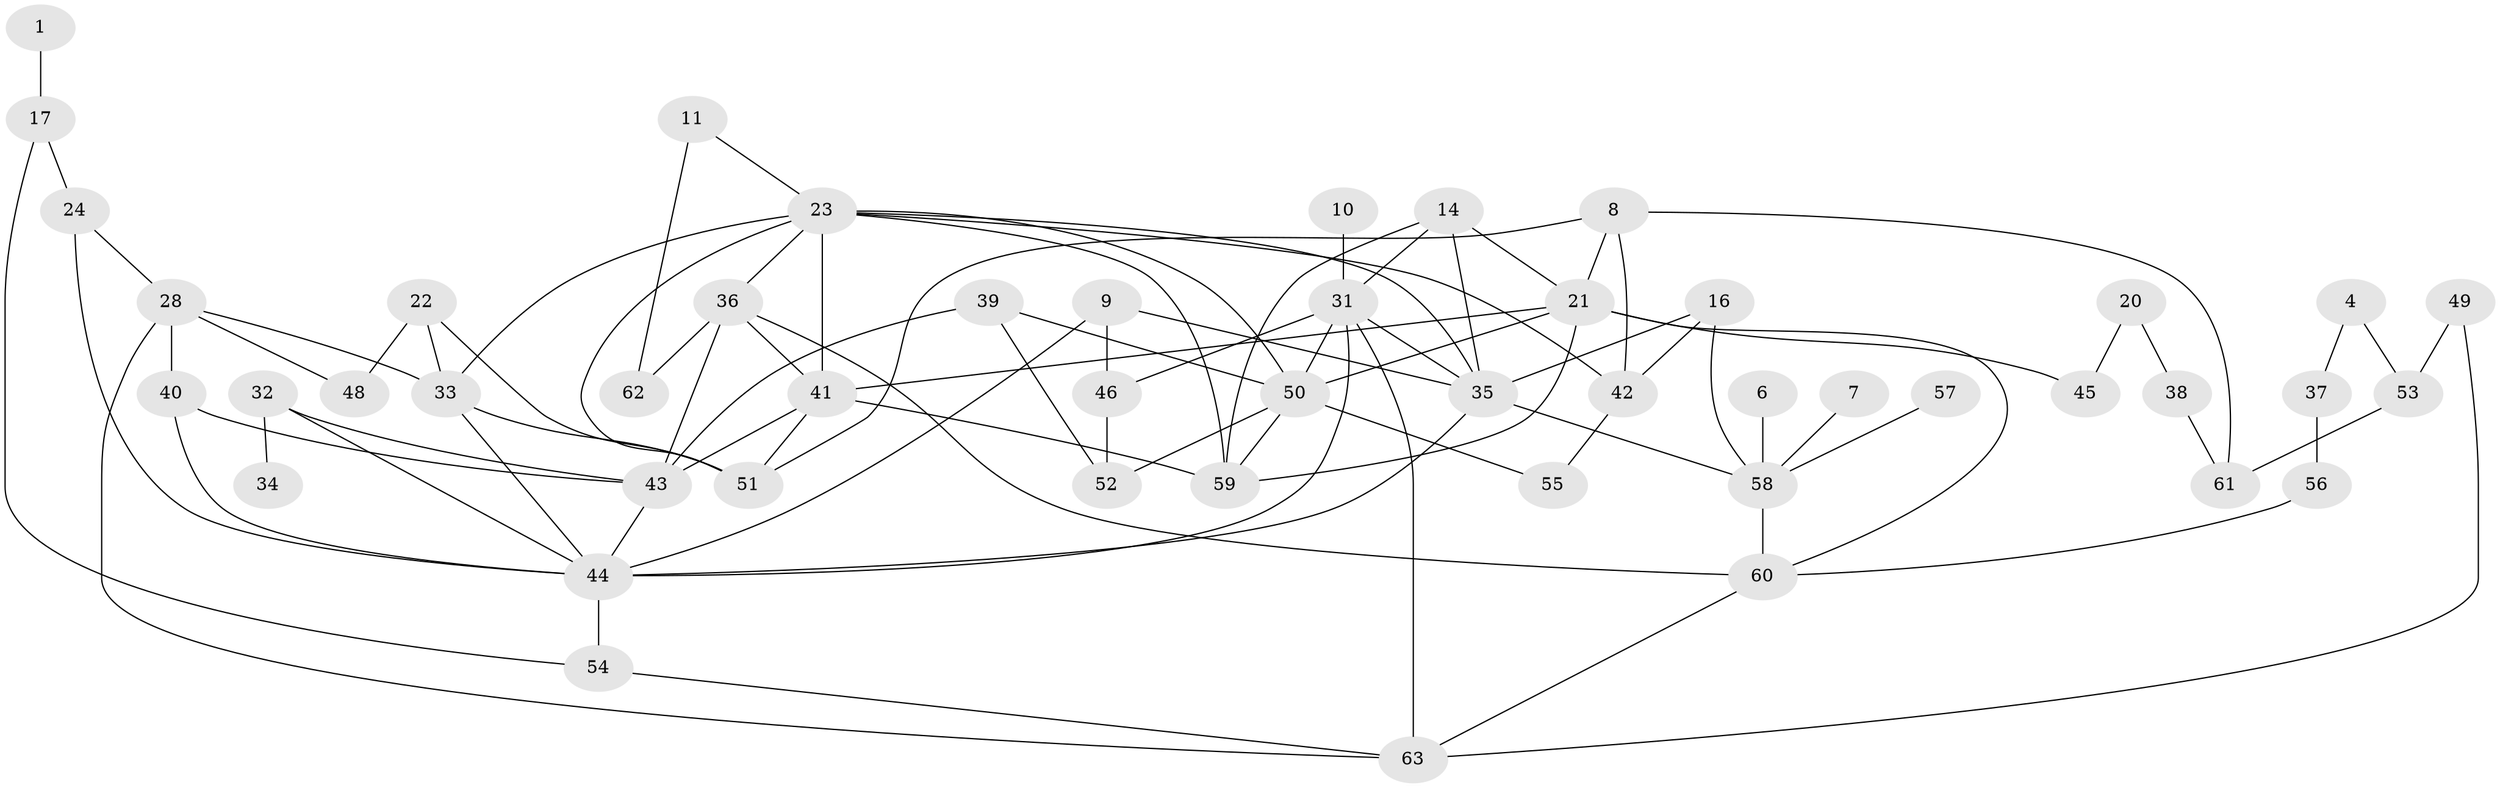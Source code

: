// original degree distribution, {5: 0.056, 1: 0.136, 3: 0.32, 2: 0.232, 4: 0.144, 0: 0.104, 6: 0.008}
// Generated by graph-tools (version 1.1) at 2025/00/03/09/25 03:00:51]
// undirected, 49 vertices, 89 edges
graph export_dot {
graph [start="1"]
  node [color=gray90,style=filled];
  1;
  4;
  6;
  7;
  8;
  9;
  10;
  11;
  14;
  16;
  17;
  20;
  21;
  22;
  23;
  24;
  28;
  31;
  32;
  33;
  34;
  35;
  36;
  37;
  38;
  39;
  40;
  41;
  42;
  43;
  44;
  45;
  46;
  48;
  49;
  50;
  51;
  52;
  53;
  54;
  55;
  56;
  57;
  58;
  59;
  60;
  61;
  62;
  63;
  1 -- 17 [weight=1.0];
  4 -- 37 [weight=1.0];
  4 -- 53 [weight=1.0];
  6 -- 58 [weight=1.0];
  7 -- 58 [weight=1.0];
  8 -- 21 [weight=1.0];
  8 -- 42 [weight=1.0];
  8 -- 51 [weight=1.0];
  8 -- 61 [weight=1.0];
  9 -- 35 [weight=1.0];
  9 -- 44 [weight=1.0];
  9 -- 46 [weight=1.0];
  10 -- 31 [weight=1.0];
  11 -- 23 [weight=1.0];
  11 -- 62 [weight=1.0];
  14 -- 21 [weight=1.0];
  14 -- 31 [weight=1.0];
  14 -- 35 [weight=1.0];
  14 -- 59 [weight=1.0];
  16 -- 35 [weight=1.0];
  16 -- 42 [weight=1.0];
  16 -- 58 [weight=1.0];
  17 -- 24 [weight=1.0];
  17 -- 54 [weight=1.0];
  20 -- 38 [weight=1.0];
  20 -- 45 [weight=1.0];
  21 -- 41 [weight=1.0];
  21 -- 45 [weight=1.0];
  21 -- 50 [weight=1.0];
  21 -- 59 [weight=1.0];
  21 -- 60 [weight=1.0];
  22 -- 33 [weight=1.0];
  22 -- 48 [weight=1.0];
  22 -- 51 [weight=1.0];
  23 -- 33 [weight=1.0];
  23 -- 35 [weight=1.0];
  23 -- 36 [weight=1.0];
  23 -- 41 [weight=1.0];
  23 -- 42 [weight=1.0];
  23 -- 50 [weight=1.0];
  23 -- 51 [weight=1.0];
  23 -- 59 [weight=1.0];
  24 -- 28 [weight=1.0];
  24 -- 44 [weight=1.0];
  28 -- 33 [weight=1.0];
  28 -- 40 [weight=1.0];
  28 -- 48 [weight=1.0];
  28 -- 63 [weight=1.0];
  31 -- 35 [weight=1.0];
  31 -- 44 [weight=1.0];
  31 -- 46 [weight=1.0];
  31 -- 50 [weight=1.0];
  31 -- 63 [weight=2.0];
  32 -- 34 [weight=1.0];
  32 -- 43 [weight=1.0];
  32 -- 44 [weight=1.0];
  33 -- 44 [weight=1.0];
  33 -- 51 [weight=1.0];
  35 -- 44 [weight=1.0];
  35 -- 58 [weight=1.0];
  36 -- 41 [weight=1.0];
  36 -- 43 [weight=2.0];
  36 -- 60 [weight=1.0];
  36 -- 62 [weight=1.0];
  37 -- 56 [weight=1.0];
  38 -- 61 [weight=1.0];
  39 -- 43 [weight=1.0];
  39 -- 50 [weight=1.0];
  39 -- 52 [weight=1.0];
  40 -- 43 [weight=1.0];
  40 -- 44 [weight=1.0];
  41 -- 43 [weight=1.0];
  41 -- 51 [weight=1.0];
  41 -- 59 [weight=1.0];
  42 -- 55 [weight=1.0];
  43 -- 44 [weight=1.0];
  44 -- 54 [weight=1.0];
  46 -- 52 [weight=1.0];
  49 -- 53 [weight=1.0];
  49 -- 63 [weight=1.0];
  50 -- 52 [weight=1.0];
  50 -- 55 [weight=1.0];
  50 -- 59 [weight=1.0];
  53 -- 61 [weight=1.0];
  54 -- 63 [weight=1.0];
  56 -- 60 [weight=1.0];
  57 -- 58 [weight=1.0];
  58 -- 60 [weight=1.0];
  60 -- 63 [weight=1.0];
}
